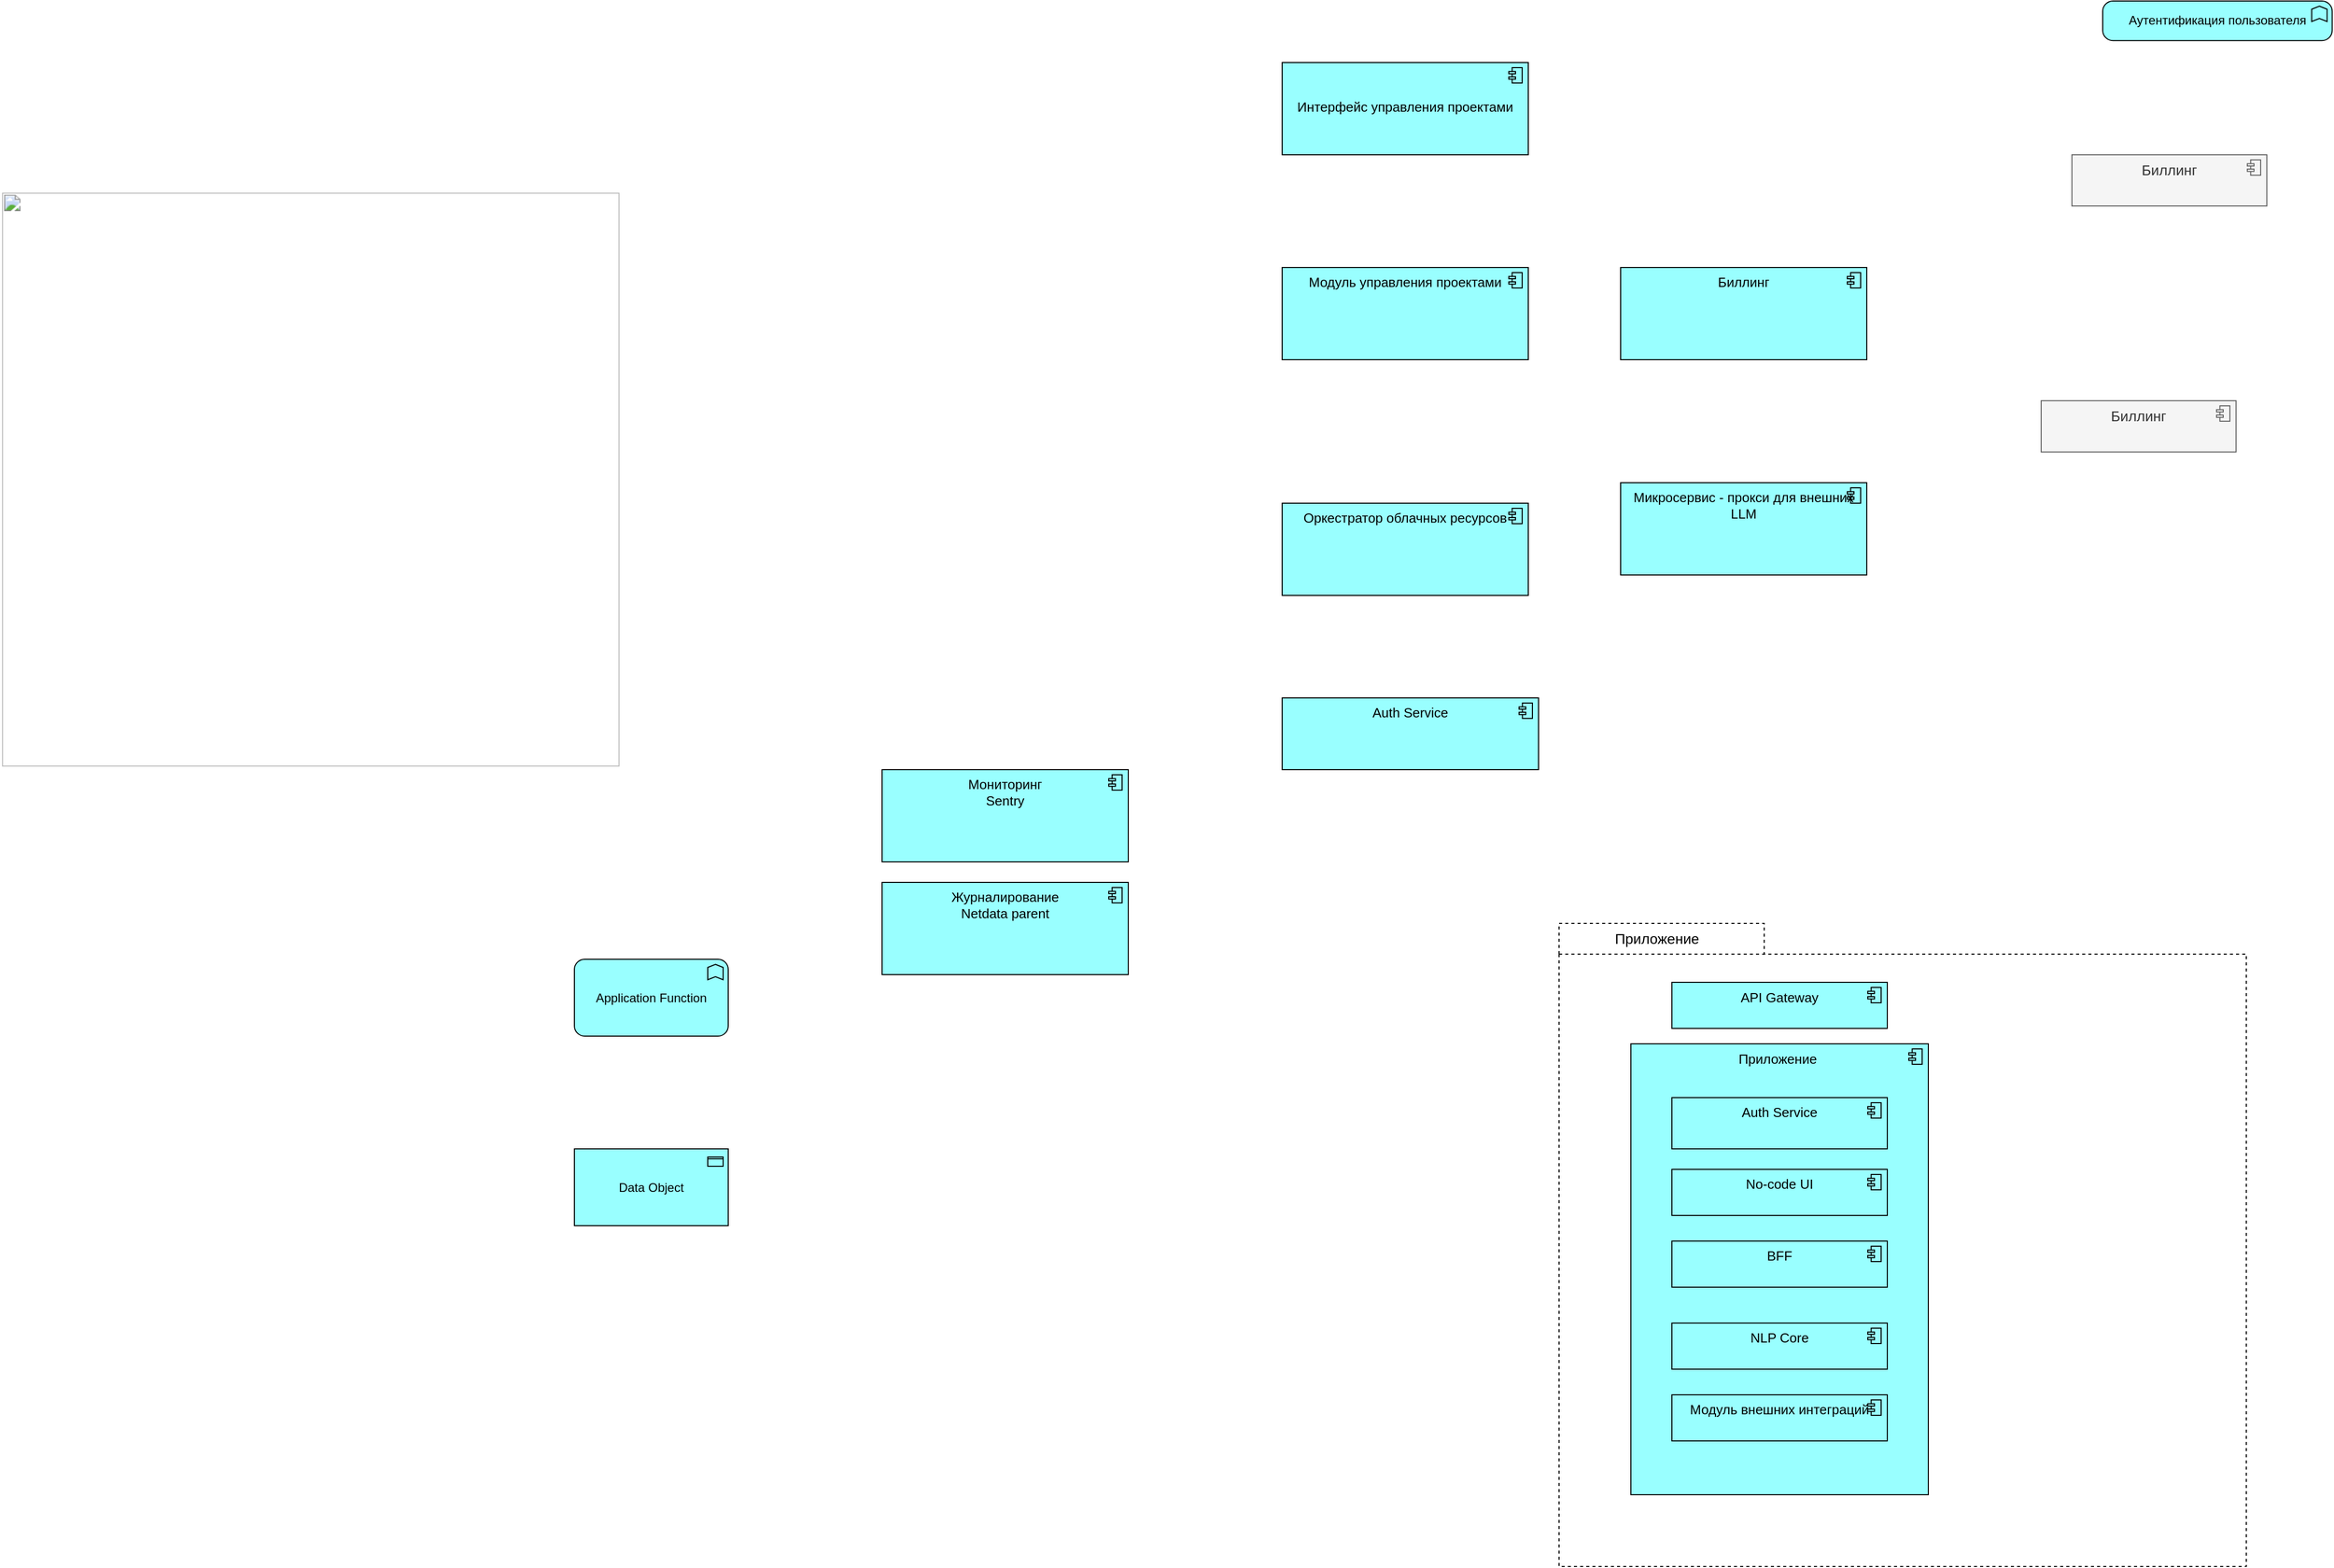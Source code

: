 <mxfile version="22.1.11" type="github">
  <diagram name="Page-1" id="kLZZluuCdCFHNQExWlGG">
    <mxGraphModel dx="3104" dy="1604" grid="1" gridSize="10" guides="1" tooltips="1" connect="1" arrows="1" fold="1" page="0" pageScale="1" pageWidth="850" pageHeight="1100" math="0" shadow="0">
      <root>
        <mxCell id="0" />
        <mxCell id="1" parent="0" />
        <mxCell id="bPQWwLV5Ec_Krep9My-7-35" value="" style="shape=folder;spacingTop=10;tabWidth=200;tabHeight=30;tabPosition=left;html=1;dashed=1;" vertex="1" parent="1">
          <mxGeometry x="1350" y="920" width="670" height="627.5" as="geometry" />
        </mxCell>
        <mxCell id="bPQWwLV5Ec_Krep9My-7-1" value="&lt;b id=&quot;docs-internal-guid-8e01d7f2-7fff-4b7f-947c-81f8bfa17be5&quot; style=&quot;font-style: normal; font-variant-caps: normal; letter-spacing: normal; text-align: start; text-indent: 0px; text-transform: none; word-spacing: 0px; -webkit-text-stroke-width: 0px; text-decoration: none; caret-color: rgb(0, 0, 0); color: rgb(0, 0, 0); font-weight: normal;&quot;&gt;&lt;span style=&quot;font-size: 11pt; font-family: Nunito, sans-serif; color: rgb(0, 0, 0); background-color: transparent; font-weight: 400; font-style: normal; font-variant-ligatures: normal; font-variant-caps: normal; font-variant-alternates: normal; font-variant-numeric: normal; font-variant-east-asian: normal; font-variant-position: normal; text-decoration: none; vertical-align: baseline;&quot;&gt;&lt;span style=&quot;border: medium; display: inline-block; overflow: hidden; width: 602px; height: 560px;&quot;&gt;&lt;img src=&quot;https://lh7-us.googleusercontent.com/CdQUy0UCudJWpN9QnqonsQW0BbhaF4rqWX5IRa3cL1qj7IfyoJirtS_HQBdCv8534h8fNAbB7VLFaykYAzuzWpPa4Y0rtSRnY5A6O4haHsjFwqX6BbtUYx6w9cFD3jcWutuxS0UwYAn3qBu6r7CpdMw&quot; width=&quot;602&quot; height=&quot;560&quot; style=&quot;margin-left: 0px; margin-top: 0px;&quot;&gt;&lt;/span&gt;&lt;/span&gt;&lt;/b&gt;" style="text;whiteSpace=wrap;html=1;" vertex="1" parent="1">
          <mxGeometry x="-170" y="200" width="560" height="590" as="geometry" />
        </mxCell>
        <mxCell id="bPQWwLV5Ec_Krep9My-7-2" value="" style="group" vertex="1" connectable="0" parent="1">
          <mxGeometry x="1850" y="170" width="190" height="50" as="geometry" />
        </mxCell>
        <mxCell id="bPQWwLV5Ec_Krep9My-7-3" value="Биллинг" style="html=1;outlineConnect=0;whiteSpace=wrap;fillColor=#f5f5f5;shape=mxgraph.archimate3.application;appType=comp;archiType=square;strokeColor=#666666;verticalAlign=top;fontSize=14;fontColor=#333333;" vertex="1" parent="bPQWwLV5Ec_Krep9My-7-2">
          <mxGeometry width="190" height="50" as="geometry" />
        </mxCell>
        <mxCell id="bPQWwLV5Ec_Krep9My-7-6" value="" style="group" vertex="1" connectable="0" parent="1">
          <mxGeometry x="1820" y="410" width="190" height="50" as="geometry" />
        </mxCell>
        <mxCell id="bPQWwLV5Ec_Krep9My-7-7" value="Биллинг" style="html=1;outlineConnect=0;whiteSpace=wrap;fillColor=#f5f5f5;shape=mxgraph.archimate3.application;appType=comp;archiType=square;strokeColor=#666666;verticalAlign=top;fontSize=14;fontColor=#333333;" vertex="1" parent="bPQWwLV5Ec_Krep9My-7-6">
          <mxGeometry width="190" height="50" as="geometry" />
        </mxCell>
        <mxCell id="bPQWwLV5Ec_Krep9My-7-8" value="" style="group" vertex="1" connectable="0" parent="1">
          <mxGeometry x="1080" y="80" width="240" height="90" as="geometry" />
        </mxCell>
        <mxCell id="bPQWwLV5Ec_Krep9My-7-9" value="&lt;h1&gt;&lt;font size=&quot;2&quot;&gt;&lt;span style=&quot;font-weight: 400;&quot;&gt;Интерфейс управления проектами&lt;/span&gt;&lt;/font&gt;&lt;/h1&gt;" style="html=1;outlineConnect=0;whiteSpace=wrap;fillColor=#99ffff;shape=mxgraph.archimate3.application;appType=comp;archiType=square;strokeColor=default;verticalAlign=top;fontSize=13;" vertex="1" parent="bPQWwLV5Ec_Krep9My-7-8">
          <mxGeometry width="240" height="90" as="geometry" />
        </mxCell>
        <mxCell id="bPQWwLV5Ec_Krep9My-7-11" value="Аутентификация пользователя" style="html=1;outlineConnect=0;whiteSpace=wrap;fillColor=#99ffff;shape=mxgraph.archimate3.application;appType=func;archiType=rounded;" vertex="1" parent="1">
          <mxGeometry x="1880" y="20" width="223.75" height="38.62" as="geometry" />
        </mxCell>
        <mxCell id="bPQWwLV5Ec_Krep9My-7-12" value="" style="group" vertex="1" connectable="0" parent="1">
          <mxGeometry x="1080" y="280" width="240" height="90" as="geometry" />
        </mxCell>
        <mxCell id="bPQWwLV5Ec_Krep9My-7-13" value="&lt;font size=&quot;2&quot;&gt;Модуль управления проектами&lt;/font&gt;" style="html=1;outlineConnect=0;whiteSpace=wrap;fillColor=#99ffff;shape=mxgraph.archimate3.application;appType=comp;archiType=square;strokeColor=default;verticalAlign=top;fontSize=13;" vertex="1" parent="bPQWwLV5Ec_Krep9My-7-12">
          <mxGeometry width="240" height="90" as="geometry" />
        </mxCell>
        <mxCell id="bPQWwLV5Ec_Krep9My-7-14" value="" style="group" vertex="1" connectable="0" parent="1">
          <mxGeometry x="1410" y="280" width="240" height="90" as="geometry" />
        </mxCell>
        <mxCell id="bPQWwLV5Ec_Krep9My-7-15" value="&lt;font size=&quot;2&quot;&gt;Биллинг&lt;/font&gt;" style="html=1;outlineConnect=0;whiteSpace=wrap;fillColor=#99ffff;shape=mxgraph.archimate3.application;appType=comp;archiType=square;strokeColor=default;verticalAlign=top;fontSize=13;" vertex="1" parent="bPQWwLV5Ec_Krep9My-7-14">
          <mxGeometry width="240" height="90" as="geometry" />
        </mxCell>
        <mxCell id="bPQWwLV5Ec_Krep9My-7-16" value="" style="group" vertex="1" connectable="0" parent="1">
          <mxGeometry x="690" y="770" width="240" height="90" as="geometry" />
        </mxCell>
        <mxCell id="bPQWwLV5Ec_Krep9My-7-17" value="&lt;font size=&quot;2&quot;&gt;Мониторинг&lt;br&gt;Sentry&lt;br&gt;&lt;/font&gt;" style="html=1;outlineConnect=0;whiteSpace=wrap;fillColor=#99ffff;shape=mxgraph.archimate3.application;appType=comp;archiType=square;strokeColor=default;verticalAlign=top;fontSize=13;" vertex="1" parent="bPQWwLV5Ec_Krep9My-7-16">
          <mxGeometry width="240" height="90" as="geometry" />
        </mxCell>
        <mxCell id="bPQWwLV5Ec_Krep9My-7-18" value="" style="group" vertex="1" connectable="0" parent="1">
          <mxGeometry x="690" y="880" width="240" height="90" as="geometry" />
        </mxCell>
        <mxCell id="bPQWwLV5Ec_Krep9My-7-19" value="&lt;font size=&quot;2&quot;&gt;Журналирование&lt;br&gt;Netdata parent&lt;br&gt;&lt;/font&gt;" style="html=1;outlineConnect=0;whiteSpace=wrap;fillColor=#99ffff;shape=mxgraph.archimate3.application;appType=comp;archiType=square;strokeColor=default;verticalAlign=top;fontSize=13;" vertex="1" parent="bPQWwLV5Ec_Krep9My-7-18">
          <mxGeometry width="240" height="90" as="geometry" />
        </mxCell>
        <mxCell id="bPQWwLV5Ec_Krep9My-7-20" value="" style="group" vertex="1" connectable="0" parent="1">
          <mxGeometry x="1080" y="510" width="240" height="90" as="geometry" />
        </mxCell>
        <mxCell id="bPQWwLV5Ec_Krep9My-7-21" value="&lt;font size=&quot;2&quot;&gt;Оркестратор облачных ресурсов&lt;/font&gt;" style="html=1;outlineConnect=0;whiteSpace=wrap;fillColor=#99ffff;shape=mxgraph.archimate3.application;appType=comp;archiType=square;strokeColor=default;verticalAlign=top;fontSize=13;" vertex="1" parent="bPQWwLV5Ec_Krep9My-7-20">
          <mxGeometry width="240" height="90" as="geometry" />
        </mxCell>
        <mxCell id="bPQWwLV5Ec_Krep9My-7-22" value="" style="group" vertex="1" connectable="0" parent="1">
          <mxGeometry x="1410" y="490" width="240" height="90" as="geometry" />
        </mxCell>
        <mxCell id="bPQWwLV5Ec_Krep9My-7-23" value="&lt;font size=&quot;2&quot;&gt;Микросервис - прокси для внешних LLM&lt;/font&gt;" style="html=1;outlineConnect=0;whiteSpace=wrap;fillColor=#99ffff;shape=mxgraph.archimate3.application;appType=comp;archiType=square;strokeColor=default;verticalAlign=top;fontSize=13;" vertex="1" parent="bPQWwLV5Ec_Krep9My-7-22">
          <mxGeometry width="240" height="90" as="geometry" />
        </mxCell>
        <mxCell id="bPQWwLV5Ec_Krep9My-7-25" value="&lt;font size=&quot;2&quot;&gt;Приложение&amp;nbsp;&lt;/font&gt;" style="html=1;outlineConnect=0;whiteSpace=wrap;fillColor=#99ffff;shape=mxgraph.archimate3.application;appType=comp;archiType=square;strokeColor=default;verticalAlign=top;fontSize=13;" vertex="1" parent="1">
          <mxGeometry x="1420" y="1037.5" width="290" height="440" as="geometry" />
        </mxCell>
        <mxCell id="bPQWwLV5Ec_Krep9My-7-26" value="&lt;font size=&quot;2&quot;&gt;No-code UI&lt;/font&gt;" style="html=1;outlineConnect=0;whiteSpace=wrap;fillColor=#99ffff;shape=mxgraph.archimate3.application;appType=comp;archiType=square;strokeColor=default;verticalAlign=top;fontSize=13;" vertex="1" parent="1">
          <mxGeometry x="1460" y="1160" width="210" height="45" as="geometry" />
        </mxCell>
        <mxCell id="bPQWwLV5Ec_Krep9My-7-27" value="&lt;font size=&quot;2&quot;&gt;API Gateway&lt;/font&gt;" style="html=1;outlineConnect=0;whiteSpace=wrap;fillColor=#99ffff;shape=mxgraph.archimate3.application;appType=comp;archiType=square;strokeColor=default;verticalAlign=top;fontSize=13;" vertex="1" parent="1">
          <mxGeometry x="1460" y="977.5" width="210" height="45" as="geometry" />
        </mxCell>
        <mxCell id="bPQWwLV5Ec_Krep9My-7-28" value="&lt;font size=&quot;2&quot;&gt;BFF&lt;/font&gt;" style="html=1;outlineConnect=0;whiteSpace=wrap;fillColor=#99ffff;shape=mxgraph.archimate3.application;appType=comp;archiType=square;strokeColor=default;verticalAlign=top;fontSize=13;" vertex="1" parent="1">
          <mxGeometry x="1460" y="1230" width="210" height="45" as="geometry" />
        </mxCell>
        <mxCell id="bPQWwLV5Ec_Krep9My-7-29" value="&lt;font size=&quot;2&quot;&gt;NLP Core&lt;/font&gt;" style="html=1;outlineConnect=0;whiteSpace=wrap;fillColor=#99ffff;shape=mxgraph.archimate3.application;appType=comp;archiType=square;strokeColor=default;verticalAlign=top;fontSize=13;" vertex="1" parent="1">
          <mxGeometry x="1460" y="1310" width="210" height="45" as="geometry" />
        </mxCell>
        <mxCell id="bPQWwLV5Ec_Krep9My-7-30" value="&lt;font size=&quot;2&quot;&gt;Модуль внешних интеграций&lt;/font&gt;" style="html=1;outlineConnect=0;whiteSpace=wrap;fillColor=#99ffff;shape=mxgraph.archimate3.application;appType=comp;archiType=square;strokeColor=default;verticalAlign=top;fontSize=13;" vertex="1" parent="1">
          <mxGeometry x="1460" y="1380" width="210" height="45" as="geometry" />
        </mxCell>
        <mxCell id="bPQWwLV5Ec_Krep9My-7-31" value="Application Function" style="html=1;outlineConnect=0;whiteSpace=wrap;fillColor=#99ffff;shape=mxgraph.archimate3.application;appType=func;archiType=rounded;" vertex="1" parent="1">
          <mxGeometry x="390" y="955" width="150" height="75" as="geometry" />
        </mxCell>
        <mxCell id="bPQWwLV5Ec_Krep9My-7-32" value="Data Object" style="html=1;outlineConnect=0;whiteSpace=wrap;fillColor=#99ffff;shape=mxgraph.archimate3.application;appType=passive;archiType=square;" vertex="1" parent="1">
          <mxGeometry x="390" y="1140" width="150" height="75" as="geometry" />
        </mxCell>
        <mxCell id="bPQWwLV5Ec_Krep9My-7-33" value="" style="group" vertex="1" connectable="0" parent="1">
          <mxGeometry x="1080" y="700" width="250" height="70" as="geometry" />
        </mxCell>
        <mxCell id="bPQWwLV5Ec_Krep9My-7-34" value="&lt;font size=&quot;2&quot;&gt;Auth Service&lt;/font&gt;" style="html=1;outlineConnect=0;whiteSpace=wrap;fillColor=#99ffff;shape=mxgraph.archimate3.application;appType=comp;archiType=square;strokeColor=default;verticalAlign=top;fontSize=13;" vertex="1" parent="bPQWwLV5Ec_Krep9My-7-33">
          <mxGeometry width="250.0" height="70" as="geometry" />
        </mxCell>
        <mxCell id="bPQWwLV5Ec_Krep9My-7-36" value="" style="group" vertex="1" connectable="0" parent="1">
          <mxGeometry x="1460" y="1090" width="210" height="50" as="geometry" />
        </mxCell>
        <mxCell id="bPQWwLV5Ec_Krep9My-7-37" value="&lt;font size=&quot;2&quot;&gt;Auth Service&lt;/font&gt;" style="html=1;outlineConnect=0;whiteSpace=wrap;fillColor=#99ffff;shape=mxgraph.archimate3.application;appType=comp;archiType=square;strokeColor=default;verticalAlign=top;fontSize=13;" vertex="1" parent="bPQWwLV5Ec_Krep9My-7-36">
          <mxGeometry width="210.0" height="50" as="geometry" />
        </mxCell>
        <mxCell id="bPQWwLV5Ec_Krep9My-7-38" value="Приложение" style="text;html=1;align=center;verticalAlign=middle;resizable=0;points=[];autosize=1;strokeColor=none;fillColor=none;fontSize=14;fontStyle=0" vertex="1" parent="1">
          <mxGeometry x="1390" y="920" width="110" height="30" as="geometry" />
        </mxCell>
      </root>
    </mxGraphModel>
  </diagram>
</mxfile>
